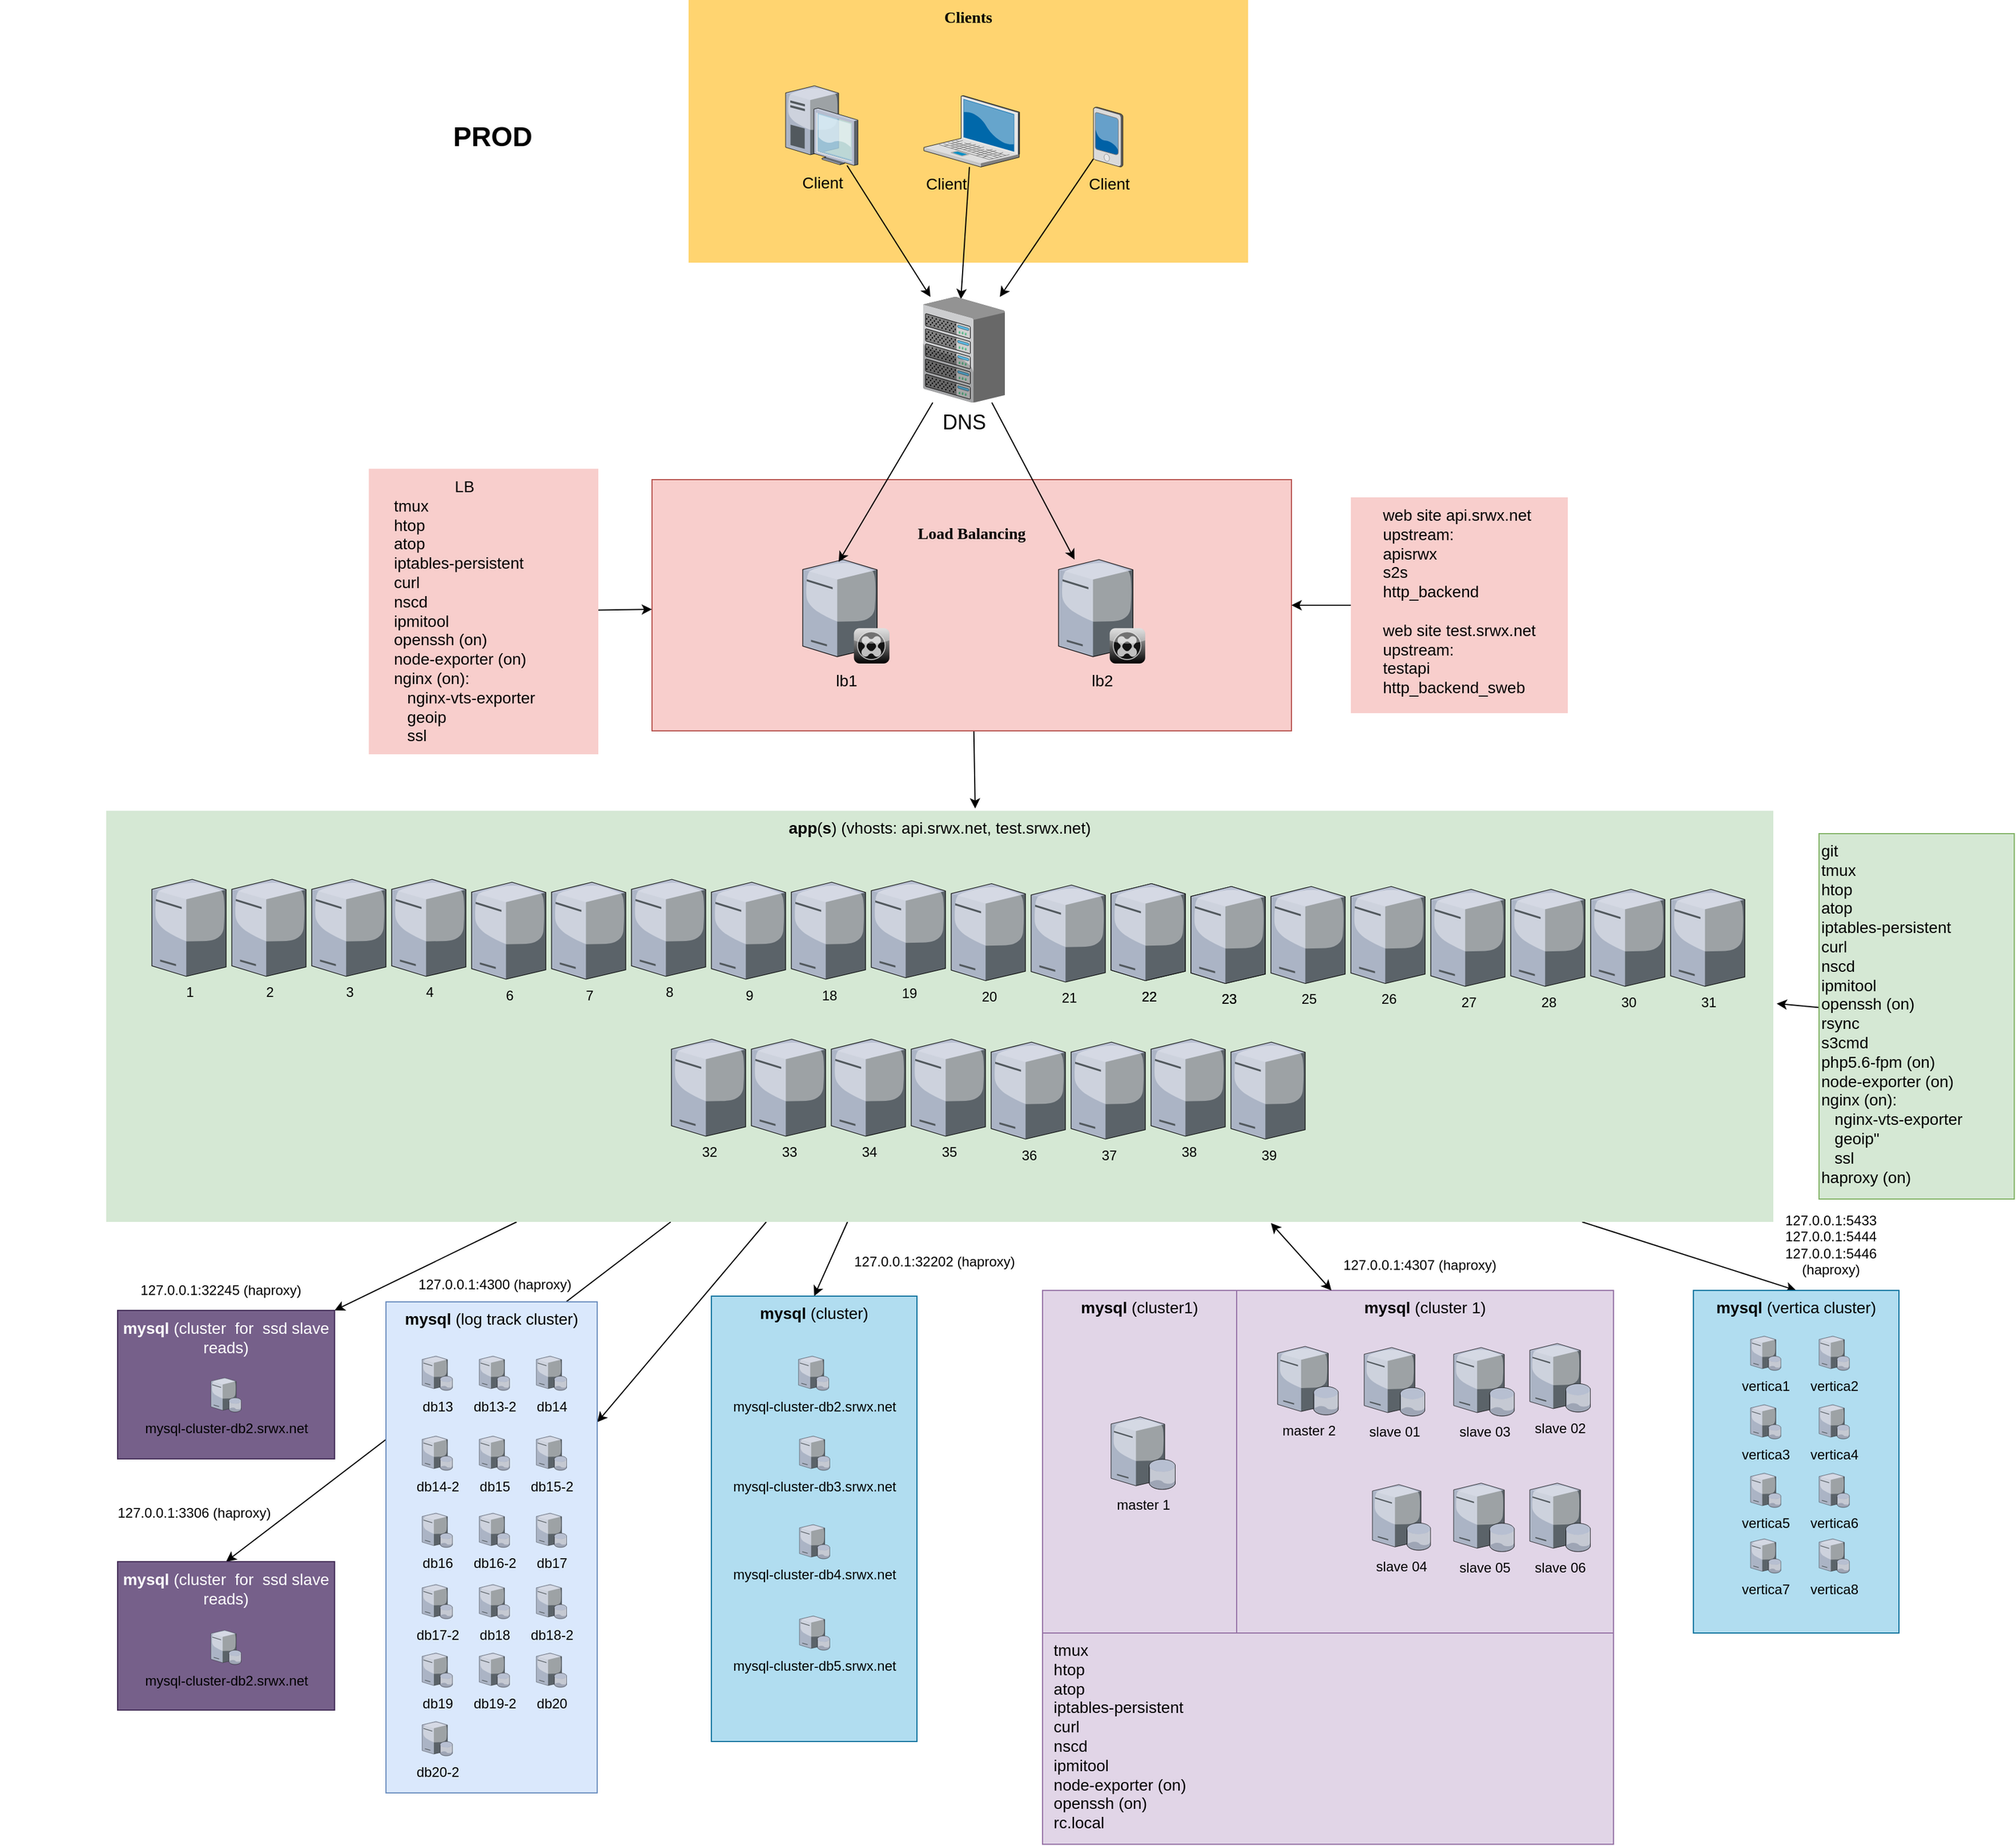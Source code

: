 <mxfile version="13.6.10" type="github"><diagram name="Page-1" id="e3a06f82-3646-2815-327d-82caf3d4e204"><mxGraphModel dx="3170.5" dy="791" grid="1" gridSize="10" guides="1" tooltips="1" connect="1" arrows="1" fold="1" page="1" pageScale="1.5" pageWidth="1169" pageHeight="826" background="none" math="0" shadow="0"><root><mxCell id="0" style=";html=1;"/><mxCell id="1" style=";html=1;" parent="0"/><mxCell id="t50_Cb1koESQcRv6HOqA-117" value="" style="edgeStyle=none;rounded=0;orthogonalLoop=1;jettySize=auto;html=1;" edge="1" parent="1" source="6a7d8f32e03d9370-61"><mxGeometry relative="1" as="geometry"><mxPoint x="791" y="738" as="targetPoint"/></mxGeometry></mxCell><mxCell id="6a7d8f32e03d9370-61" value="&lt;h1 id=&quot;network-load-balancing&quot; align=&quot;center&quot;&gt;&lt;font style=&quot;font-size: 14px&quot; face=&quot;Verdana&quot;&gt;&lt;span&gt;Load Balancing&lt;/span&gt;&lt;/font&gt;&lt;/h1&gt;" style="whiteSpace=wrap;html=1;fontSize=14;strokeColor=#b85450;verticalAlign=top;align=center;fillColor=#f8cecc;" parent="1" vertex="1"><mxGeometry x="507.99" y="450" width="560" height="220" as="geometry"/></mxCell><mxCell id="t50_Cb1koESQcRv6HOqA-168" style="edgeStyle=none;rounded=0;orthogonalLoop=1;jettySize=auto;html=1;entryX=1;entryY=0;entryDx=0;entryDy=0;endArrow=classic;endFill=1;" edge="1" parent="1" source="6a7d8f32e03d9370-60" target="t50_Cb1koESQcRv6HOqA-166"><mxGeometry relative="1" as="geometry"/></mxCell><mxCell id="t50_Cb1koESQcRv6HOqA-175" style="edgeStyle=none;rounded=0;orthogonalLoop=1;jettySize=auto;html=1;endArrow=classic;endFill=1;entryX=0.5;entryY=0;entryDx=0;entryDy=0;" edge="1" parent="1" source="6a7d8f32e03d9370-60" target="t50_Cb1koESQcRv6HOqA-171"><mxGeometry relative="1" as="geometry"><mxPoint x="-20" y="1310" as="targetPoint"/></mxGeometry></mxCell><mxCell id="t50_Cb1koESQcRv6HOqA-185" style="edgeStyle=none;rounded=0;orthogonalLoop=1;jettySize=auto;html=1;entryX=0.5;entryY=0;entryDx=0;entryDy=0;endArrow=classic;endFill=1;" edge="1" parent="1" source="6a7d8f32e03d9370-60" target="t50_Cb1koESQcRv6HOqA-178"><mxGeometry relative="1" as="geometry"/></mxCell><mxCell id="t50_Cb1koESQcRv6HOqA-188" style="edgeStyle=none;rounded=0;orthogonalLoop=1;jettySize=auto;html=1;entryX=0.5;entryY=0;entryDx=0;entryDy=0;endArrow=classic;endFill=1;" edge="1" parent="1" source="6a7d8f32e03d9370-60" target="t50_Cb1koESQcRv6HOqA-187"><mxGeometry relative="1" as="geometry"/></mxCell><mxCell id="t50_Cb1koESQcRv6HOqA-204" style="edgeStyle=none;rounded=0;orthogonalLoop=1;jettySize=auto;html=1;endArrow=classic;endFill=1;" edge="1" parent="1" source="6a7d8f32e03d9370-60" target="t50_Cb1koESQcRv6HOqA-132"><mxGeometry relative="1" as="geometry"/></mxCell><mxCell id="6a7d8f32e03d9370-60" value="&lt;b&gt;&lt;font style=&quot;font-size: 14px&quot;&gt;app&lt;/font&gt;&lt;/b&gt;(&lt;b&gt;s&lt;/b&gt;) (vhosts: api.srwx.net, test.srwx.net)" style="whiteSpace=wrap;html=1;fillColor=#d5e8d4;fontSize=14;strokeColor=none;verticalAlign=top;" parent="1" vertex="1"><mxGeometry x="30" y="740" width="1460" height="360" as="geometry"/></mxCell><mxCell id="6a7d8f32e03d9370-57" value="&lt;div align=&quot;center&quot;&gt;&lt;font style=&quot;font-size: 14px&quot; face=&quot;Verdana&quot;&gt;&lt;b&gt;&lt;font style=&quot;font-size: 14px&quot;&gt;Clients&lt;/font&gt;&lt;/b&gt;&lt;/font&gt;&lt;/div&gt;" style="whiteSpace=wrap;html=1;fillColor=#FFD470;gradientColor=none;fontSize=14;strokeColor=none;verticalAlign=top;align=center;" parent="1" vertex="1"><mxGeometry x="540" y="30" width="490" height="230" as="geometry"/></mxCell><mxCell id="t50_Cb1koESQcRv6HOqA-158" style="edgeStyle=none;rounded=0;orthogonalLoop=1;jettySize=auto;html=1;entryX=0.462;entryY=0.022;entryDx=0;entryDy=0;entryPerimeter=0;endArrow=classic;endFill=1;" edge="1" parent="1" source="6a7d8f32e03d9370-1" target="6a7d8f32e03d9370-16"><mxGeometry relative="1" as="geometry"/></mxCell><mxCell id="6a7d8f32e03d9370-1" value="&lt;div align=&quot;left&quot;&gt;Client&lt;/div&gt;" style="verticalLabelPosition=bottom;aspect=fixed;html=1;verticalAlign=top;strokeColor=none;shape=mxgraph.citrix.laptop_2;fillColor=#66B2FF;gradientColor=#0066CC;fontSize=14;align=left;" parent="1" vertex="1"><mxGeometry x="746.08" y="113.75" width="83.82" height="62.5" as="geometry"/></mxCell><mxCell id="t50_Cb1koESQcRv6HOqA-157" style="edgeStyle=none;rounded=0;orthogonalLoop=1;jettySize=auto;html=1;endArrow=classic;endFill=1;" edge="1" parent="1" source="6a7d8f32e03d9370-4" target="6a7d8f32e03d9370-16"><mxGeometry relative="1" as="geometry"/></mxCell><mxCell id="6a7d8f32e03d9370-4" value="Client" style="verticalLabelPosition=bottom;aspect=fixed;html=1;verticalAlign=top;strokeColor=none;shape=mxgraph.citrix.desktop;fillColor=#66B2FF;gradientColor=#0066CC;fontSize=14;" parent="1" vertex="1"><mxGeometry x="625" y="105.13" width="63.34" height="69.75" as="geometry"/></mxCell><mxCell id="t50_Cb1koESQcRv6HOqA-159" style="edgeStyle=none;rounded=0;orthogonalLoop=1;jettySize=auto;html=1;endArrow=classic;endFill=1;" edge="1" parent="1" source="6a7d8f32e03d9370-6" target="6a7d8f32e03d9370-16"><mxGeometry relative="1" as="geometry"/></mxCell><mxCell id="6a7d8f32e03d9370-6" value="Client" style="verticalLabelPosition=bottom;aspect=fixed;html=1;verticalAlign=top;strokeColor=none;shape=mxgraph.citrix.pda;fillColor=#66B2FF;gradientColor=#0066CC;fontSize=14;" parent="1" vertex="1"><mxGeometry x="894.59" y="123.75" width="25.82" height="52.5" as="geometry"/></mxCell><mxCell id="6a7d8f32e03d9370-14" value="lb1" style="verticalLabelPosition=bottom;aspect=fixed;html=1;verticalAlign=top;strokeColor=none;shape=mxgraph.citrix.xenclient_synchronizer;fillColor=#CCCCCC;gradientColor=#000000;gradientDirection=south;fontSize=14;" parent="1" vertex="1"><mxGeometry x="640.0" y="520" width="76" height="91" as="geometry"/></mxCell><mxCell id="t50_Cb1koESQcRv6HOqA-160" style="edgeStyle=none;rounded=0;orthogonalLoop=1;jettySize=auto;html=1;entryX=0.414;entryY=0.022;entryDx=0;entryDy=0;entryPerimeter=0;endArrow=classic;endFill=1;" edge="1" parent="1" source="6a7d8f32e03d9370-16" target="6a7d8f32e03d9370-14"><mxGeometry relative="1" as="geometry"/></mxCell><mxCell id="t50_Cb1koESQcRv6HOqA-161" style="edgeStyle=none;rounded=0;orthogonalLoop=1;jettySize=auto;html=1;endArrow=classic;endFill=1;" edge="1" parent="1" source="6a7d8f32e03d9370-16" target="t50_Cb1koESQcRv6HOqA-31"><mxGeometry relative="1" as="geometry"/></mxCell><mxCell id="6a7d8f32e03d9370-16" value="&lt;font style=&quot;font-size: 18px&quot;&gt;DNS&lt;/font&gt;" style="verticalLabelPosition=bottom;aspect=fixed;html=1;verticalAlign=top;strokeColor=none;shape=mxgraph.citrix.chassis;fillColor=#66B2FF;gradientColor=#0066CC;fontSize=14;" parent="1" vertex="1"><mxGeometry x="745.38" y="290" width="71.65" height="92.5" as="geometry"/></mxCell><mxCell id="6a7d8f32e03d9370-62" value="PROD" style="text;strokeColor=none;fillColor=none;html=1;fontSize=24;fontStyle=1;verticalAlign=middle;align=center;" parent="1" vertex="1"><mxGeometry x="-63" y="130" width="861" height="40" as="geometry"/></mxCell><mxCell id="t50_Cb1koESQcRv6HOqA-31" value="lb2" style="verticalLabelPosition=bottom;aspect=fixed;html=1;verticalAlign=top;shape=mxgraph.citrix.xenclient_synchronizer;fillColor=#CCCCCC;gradientColor=#000000;gradientDirection=south;fontSize=14;" vertex="1" parent="1"><mxGeometry x="864.0" y="520" width="76" height="91" as="geometry"/></mxCell><mxCell id="t50_Cb1koESQcRv6HOqA-44" value="&lt;div align=&quot;left&quot;&gt;1&lt;br&gt;&lt;/div&gt;" style="verticalLabelPosition=bottom;aspect=fixed;html=1;verticalAlign=top;strokeColor=none;align=center;outlineConnect=0;shape=mxgraph.citrix.license_server;fillColor=#FF0080;gradientColor=#CCCCFF;" vertex="1" parent="1"><mxGeometry x="70" y="800" width="65" height="85" as="geometry"/></mxCell><mxCell id="t50_Cb1koESQcRv6HOqA-45" value="2" style="verticalLabelPosition=bottom;aspect=fixed;html=1;verticalAlign=top;strokeColor=none;align=center;outlineConnect=0;shape=mxgraph.citrix.license_server;fillColor=#FF0080;gradientColor=#CCCCFF;" vertex="1" parent="1"><mxGeometry x="140" y="800" width="65" height="85" as="geometry"/></mxCell><mxCell id="t50_Cb1koESQcRv6HOqA-46" value="3" style="verticalLabelPosition=bottom;aspect=fixed;html=1;verticalAlign=top;strokeColor=none;align=center;outlineConnect=0;shape=mxgraph.citrix.license_server;fillColor=#FF0080;gradientColor=#CCCCFF;" vertex="1" parent="1"><mxGeometry x="210" y="800" width="65" height="85" as="geometry"/></mxCell><mxCell id="t50_Cb1koESQcRv6HOqA-47" value="4" style="verticalLabelPosition=bottom;aspect=fixed;html=1;verticalAlign=top;strokeColor=none;align=center;outlineConnect=0;shape=mxgraph.citrix.license_server;fillColor=#FF0080;gradientColor=#CCCCFF;" vertex="1" parent="1"><mxGeometry x="280" y="800" width="65" height="85" as="geometry"/></mxCell><mxCell id="t50_Cb1koESQcRv6HOqA-48" value="6" style="verticalLabelPosition=bottom;aspect=fixed;html=1;verticalAlign=top;strokeColor=none;align=center;outlineConnect=0;shape=mxgraph.citrix.license_server;fillColor=#FF0080;gradientColor=#CCCCFF;" vertex="1" parent="1"><mxGeometry x="350" y="802.5" width="65" height="85" as="geometry"/></mxCell><mxCell id="t50_Cb1koESQcRv6HOqA-49" value="7" style="verticalLabelPosition=bottom;aspect=fixed;html=1;verticalAlign=top;strokeColor=none;align=center;outlineConnect=0;shape=mxgraph.citrix.license_server;fillColor=#FF0080;gradientColor=#CCCCFF;" vertex="1" parent="1"><mxGeometry x="420" y="802.5" width="65" height="85" as="geometry"/></mxCell><mxCell id="t50_Cb1koESQcRv6HOqA-50" value="8" style="verticalLabelPosition=bottom;aspect=fixed;html=1;verticalAlign=top;strokeColor=none;align=center;outlineConnect=0;shape=mxgraph.citrix.license_server;fillColor=#FF0080;gradientColor=#CCCCFF;" vertex="1" parent="1"><mxGeometry x="490" y="800" width="65" height="85" as="geometry"/></mxCell><mxCell id="t50_Cb1koESQcRv6HOqA-51" value="9" style="verticalLabelPosition=bottom;aspect=fixed;html=1;verticalAlign=top;strokeColor=none;align=center;outlineConnect=0;shape=mxgraph.citrix.license_server;fillColor=#FF0080;gradientColor=#CCCCFF;" vertex="1" parent="1"><mxGeometry x="560" y="802.5" width="65" height="85" as="geometry"/></mxCell><mxCell id="t50_Cb1koESQcRv6HOqA-52" value="18" style="verticalLabelPosition=bottom;aspect=fixed;html=1;verticalAlign=top;strokeColor=none;align=center;outlineConnect=0;shape=mxgraph.citrix.license_server;fillColor=#FF0080;gradientColor=#CCCCFF;" vertex="1" parent="1"><mxGeometry x="630" y="802.5" width="65" height="85" as="geometry"/></mxCell><mxCell id="t50_Cb1koESQcRv6HOqA-53" value="19" style="verticalLabelPosition=bottom;aspect=fixed;html=1;verticalAlign=top;strokeColor=none;align=center;outlineConnect=0;shape=mxgraph.citrix.license_server;fillColor=#FF0080;gradientColor=#CCCCFF;" vertex="1" parent="1"><mxGeometry x="700" y="801.25" width="65" height="85" as="geometry"/></mxCell><mxCell id="t50_Cb1koESQcRv6HOqA-54" value="20" style="verticalLabelPosition=bottom;aspect=fixed;html=1;verticalAlign=top;strokeColor=none;align=center;outlineConnect=0;shape=mxgraph.citrix.license_server;fillColor=#FF0080;gradientColor=#CCCCFF;" vertex="1" parent="1"><mxGeometry x="770" y="803.75" width="65" height="85" as="geometry"/></mxCell><mxCell id="t50_Cb1koESQcRv6HOqA-57" value="21" style="verticalLabelPosition=bottom;aspect=fixed;html=1;verticalAlign=top;strokeColor=none;align=center;outlineConnect=0;shape=mxgraph.citrix.license_server;fillColor=#FF0080;gradientColor=#CCCCFF;" vertex="1" parent="1"><mxGeometry x="840" y="805" width="65" height="85" as="geometry"/></mxCell><mxCell id="t50_Cb1koESQcRv6HOqA-58" value="22" style="verticalLabelPosition=bottom;aspect=fixed;html=1;verticalAlign=top;strokeColor=none;align=center;outlineConnect=0;shape=mxgraph.citrix.license_server;fillColor=#FF0080;gradientColor=#CCCCFF;" vertex="1" parent="1"><mxGeometry x="910" y="803.75" width="65" height="85" as="geometry"/></mxCell><mxCell id="t50_Cb1koESQcRv6HOqA-59" value="23" style="verticalLabelPosition=bottom;aspect=fixed;html=1;verticalAlign=top;strokeColor=none;align=center;outlineConnect=0;shape=mxgraph.citrix.license_server;fillColor=#FF0080;gradientColor=#CCCCFF;" vertex="1" parent="1"><mxGeometry x="980" y="806.25" width="65" height="85" as="geometry"/></mxCell><mxCell id="t50_Cb1koESQcRv6HOqA-60" value="25" style="verticalLabelPosition=bottom;aspect=fixed;html=1;verticalAlign=top;strokeColor=none;align=center;outlineConnect=0;shape=mxgraph.citrix.license_server;fillColor=#FF0080;gradientColor=#CCCCFF;" vertex="1" parent="1"><mxGeometry x="1050" y="806.25" width="65" height="85" as="geometry"/></mxCell><mxCell id="t50_Cb1koESQcRv6HOqA-63" value="22" style="verticalLabelPosition=bottom;aspect=fixed;html=1;verticalAlign=top;strokeColor=none;align=center;outlineConnect=0;shape=mxgraph.citrix.license_server;fillColor=#FF0080;gradientColor=#CCCCFF;" vertex="1" parent="1"><mxGeometry x="910" y="803.75" width="65" height="85" as="geometry"/></mxCell><mxCell id="t50_Cb1koESQcRv6HOqA-64" value="23" style="verticalLabelPosition=bottom;aspect=fixed;html=1;verticalAlign=top;strokeColor=none;align=center;outlineConnect=0;shape=mxgraph.citrix.license_server;fillColor=#FF0080;gradientColor=#CCCCFF;" vertex="1" parent="1"><mxGeometry x="980" y="806.25" width="65" height="85" as="geometry"/></mxCell><mxCell id="t50_Cb1koESQcRv6HOqA-65" value="28" style="verticalLabelPosition=bottom;aspect=fixed;html=1;verticalAlign=top;strokeColor=none;align=center;outlineConnect=0;shape=mxgraph.citrix.license_server;fillColor=#FF0080;gradientColor=#CCCCFF;" vertex="1" parent="1"><mxGeometry x="1260" y="808.75" width="65" height="85" as="geometry"/></mxCell><mxCell id="t50_Cb1koESQcRv6HOqA-66" value="26" style="verticalLabelPosition=bottom;aspect=fixed;html=1;verticalAlign=top;strokeColor=none;align=center;outlineConnect=0;shape=mxgraph.citrix.license_server;fillColor=#FF0080;gradientColor=#CCCCFF;" vertex="1" parent="1"><mxGeometry x="1120" y="806.25" width="65" height="85" as="geometry"/></mxCell><mxCell id="t50_Cb1koESQcRv6HOqA-67" value="27" style="verticalLabelPosition=bottom;aspect=fixed;html=1;verticalAlign=top;strokeColor=none;align=center;outlineConnect=0;shape=mxgraph.citrix.license_server;fillColor=#FF0080;gradientColor=#CCCCFF;" vertex="1" parent="1"><mxGeometry x="1190" y="808.75" width="65" height="85" as="geometry"/></mxCell><mxCell id="t50_Cb1koESQcRv6HOqA-68" value="31" style="verticalLabelPosition=bottom;aspect=fixed;html=1;verticalAlign=top;strokeColor=none;align=center;outlineConnect=0;shape=mxgraph.citrix.license_server;fillColor=#FF0080;gradientColor=#CCCCFF;" vertex="1" parent="1"><mxGeometry x="1400" y="808.75" width="65" height="85" as="geometry"/></mxCell><mxCell id="t50_Cb1koESQcRv6HOqA-69" value="30" style="verticalLabelPosition=bottom;aspect=fixed;html=1;verticalAlign=top;strokeColor=none;align=center;outlineConnect=0;shape=mxgraph.citrix.license_server;fillColor=#FF0080;gradientColor=#CCCCFF;" vertex="1" parent="1"><mxGeometry x="1330" y="808.75" width="65" height="85" as="geometry"/></mxCell><mxCell id="t50_Cb1koESQcRv6HOqA-70" value="32" style="verticalLabelPosition=bottom;aspect=fixed;html=1;verticalAlign=top;strokeColor=none;align=center;outlineConnect=0;shape=mxgraph.citrix.license_server;fillColor=#FF0080;gradientColor=#CCCCFF;" vertex="1" parent="1"><mxGeometry x="525" y="940" width="65" height="85" as="geometry"/></mxCell><mxCell id="t50_Cb1koESQcRv6HOqA-71" value="33" style="verticalLabelPosition=bottom;aspect=fixed;html=1;verticalAlign=top;strokeColor=none;align=center;outlineConnect=0;shape=mxgraph.citrix.license_server;fillColor=#FF0080;gradientColor=#CCCCFF;" vertex="1" parent="1"><mxGeometry x="595" y="940" width="65" height="85" as="geometry"/></mxCell><mxCell id="t50_Cb1koESQcRv6HOqA-72" value="34" style="verticalLabelPosition=bottom;aspect=fixed;html=1;verticalAlign=top;strokeColor=none;align=center;outlineConnect=0;shape=mxgraph.citrix.license_server;fillColor=#FF0080;gradientColor=#CCCCFF;" vertex="1" parent="1"><mxGeometry x="665" y="940" width="65" height="85" as="geometry"/></mxCell><mxCell id="t50_Cb1koESQcRv6HOqA-73" value="35" style="verticalLabelPosition=bottom;aspect=fixed;html=1;verticalAlign=top;strokeColor=none;align=center;outlineConnect=0;shape=mxgraph.citrix.license_server;fillColor=#FF0080;gradientColor=#CCCCFF;" vertex="1" parent="1"><mxGeometry x="735" y="940" width="65" height="85" as="geometry"/></mxCell><mxCell id="t50_Cb1koESQcRv6HOqA-74" value="36" style="verticalLabelPosition=bottom;aspect=fixed;html=1;verticalAlign=top;strokeColor=none;align=center;outlineConnect=0;shape=mxgraph.citrix.license_server;fillColor=#FF0080;gradientColor=#CCCCFF;" vertex="1" parent="1"><mxGeometry x="805" y="942.5" width="65" height="85" as="geometry"/></mxCell><mxCell id="t50_Cb1koESQcRv6HOqA-75" value="37" style="verticalLabelPosition=bottom;aspect=fixed;html=1;verticalAlign=top;strokeColor=none;align=center;outlineConnect=0;shape=mxgraph.citrix.license_server;fillColor=#FF0080;gradientColor=#CCCCFF;" vertex="1" parent="1"><mxGeometry x="875" y="942.5" width="65" height="85" as="geometry"/></mxCell><mxCell id="t50_Cb1koESQcRv6HOqA-76" value="38" style="verticalLabelPosition=bottom;aspect=fixed;html=1;verticalAlign=top;strokeColor=none;align=center;outlineConnect=0;shape=mxgraph.citrix.license_server;fillColor=#FF0080;gradientColor=#CCCCFF;" vertex="1" parent="1"><mxGeometry x="945" y="940" width="65" height="85" as="geometry"/></mxCell><mxCell id="t50_Cb1koESQcRv6HOqA-77" value="39" style="verticalLabelPosition=bottom;aspect=fixed;html=1;verticalAlign=top;strokeColor=none;align=center;outlineConnect=0;shape=mxgraph.citrix.license_server;fillColor=#FF0080;gradientColor=#CCCCFF;" vertex="1" parent="1"><mxGeometry x="1015" y="942.5" width="65" height="85" as="geometry"/></mxCell><mxCell id="t50_Cb1koESQcRv6HOqA-79" value="&lt;b&gt;mysql&lt;/b&gt; (cluster 1)" style="whiteSpace=wrap;html=1;fillColor=#e1d5e7;fontSize=14;strokeColor=#9673a6;verticalAlign=top;" vertex="1" parent="1"><mxGeometry x="1020" y="1160" width="330" height="300" as="geometry"/></mxCell><mxCell id="t50_Cb1koESQcRv6HOqA-82" value="master 2" style="verticalLabelPosition=bottom;aspect=fixed;html=1;verticalAlign=top;strokeColor=none;align=center;outlineConnect=0;shape=mxgraph.citrix.database_server;fillColor=#FF0080;gradientColor=#CCCCFF;" vertex="1" parent="1"><mxGeometry x="1055.84" y="1209" width="53.33" height="60" as="geometry"/></mxCell><mxCell id="t50_Cb1koESQcRv6HOqA-83" value="slave 01" style="verticalLabelPosition=bottom;aspect=fixed;html=1;verticalAlign=top;strokeColor=none;align=center;outlineConnect=0;shape=mxgraph.citrix.database_server;fillColor=#FF0080;gradientColor=#CCCCFF;" vertex="1" parent="1"><mxGeometry x="1131.67" y="1210" width="53.33" height="60" as="geometry"/></mxCell><mxCell id="t50_Cb1koESQcRv6HOqA-86" value="slave 02" style="verticalLabelPosition=bottom;aspect=fixed;html=1;verticalAlign=top;strokeColor=none;align=center;outlineConnect=0;shape=mxgraph.citrix.database_server;fillColor=#FF0080;gradientColor=#CCCCFF;" vertex="1" parent="1"><mxGeometry x="1276.67" y="1206.5" width="53.33" height="60" as="geometry"/></mxCell><mxCell id="t50_Cb1koESQcRv6HOqA-87" value="slave 03" style="verticalLabelPosition=bottom;aspect=fixed;html=1;verticalAlign=top;strokeColor=none;align=center;outlineConnect=0;shape=mxgraph.citrix.database_server;fillColor=#FF0080;gradientColor=#CCCCFF;" vertex="1" parent="1"><mxGeometry x="1210" y="1210" width="53.33" height="60" as="geometry"/></mxCell><mxCell id="t50_Cb1koESQcRv6HOqA-88" value="slave 04" style="verticalLabelPosition=bottom;aspect=fixed;html=1;verticalAlign=top;strokeColor=none;align=center;outlineConnect=0;shape=mxgraph.citrix.database_server;fillColor=#FF0080;gradientColor=#CCCCFF;" vertex="1" parent="1"><mxGeometry x="1138.89" y="1330" width="51.11" height="57.5" as="geometry"/></mxCell><mxCell id="t50_Cb1koESQcRv6HOqA-89" value="slave 05" style="verticalLabelPosition=bottom;aspect=fixed;html=1;verticalAlign=top;strokeColor=none;align=center;outlineConnect=0;shape=mxgraph.citrix.database_server;fillColor=#FF0080;gradientColor=#CCCCFF;" vertex="1" parent="1"><mxGeometry x="1210" y="1328.75" width="53.33" height="60" as="geometry"/></mxCell><mxCell id="t50_Cb1koESQcRv6HOqA-90" value="slave 06" style="verticalLabelPosition=bottom;aspect=fixed;html=1;verticalAlign=top;strokeColor=none;align=center;outlineConnect=0;shape=mxgraph.citrix.database_server;fillColor=#FF0080;gradientColor=#CCCCFF;" vertex="1" parent="1"><mxGeometry x="1276.67" y="1328.75" width="53.33" height="60" as="geometry"/></mxCell><mxCell id="t50_Cb1koESQcRv6HOqA-112" value="" style="edgeStyle=none;rounded=0;orthogonalLoop=1;jettySize=auto;html=1;" edge="1" parent="1" source="t50_Cb1koESQcRv6HOqA-109" target="6a7d8f32e03d9370-61"><mxGeometry relative="1" as="geometry"/></mxCell><mxCell id="t50_Cb1koESQcRv6HOqA-109" value="&lt;div align=&quot;center&quot;&gt;LB&lt;/div&gt;&lt;div align=&quot;left&quot;&gt;tmux&lt;/div&gt;&lt;div align=&quot;left&quot;&gt;htop&lt;/div&gt;&lt;div align=&quot;left&quot;&gt;atop&lt;/div&gt;&lt;div align=&quot;left&quot;&gt;iptables-persistent&lt;/div&gt;&lt;div align=&quot;left&quot;&gt;curl&lt;/div&gt;&lt;div align=&quot;left&quot;&gt;nscd&lt;/div&gt;&lt;div align=&quot;left&quot;&gt;ipmitool&lt;br&gt;&lt;/div&gt;&lt;div align=&quot;left&quot;&gt;openssh (on)&lt;br&gt;&lt;/div&gt;&lt;div align=&quot;left&quot;&gt;node-exporter (on)&lt;br&gt;&lt;/div&gt;&lt;div align=&quot;left&quot;&gt;nginx (on):&lt;/div&gt;&amp;nbsp;&amp;nbsp; nginx-vts-exporter&lt;br&gt;&amp;nbsp;&amp;nbsp; geoip&lt;br&gt;&amp;nbsp;&amp;nbsp; ssl" style="shape=process;whiteSpace=wrap;html=1;backgroundOutline=1;fontSize=14;verticalAlign=top;strokeColor=none;fillColor=#f8cecc;align=left;" vertex="1" parent="1"><mxGeometry x="260" y="440.5" width="201" height="250" as="geometry"/></mxCell><mxCell id="t50_Cb1koESQcRv6HOqA-111" style="edgeStyle=none;rounded=0;orthogonalLoop=1;jettySize=auto;html=1;exitX=0.5;exitY=1;exitDx=0;exitDy=0;" edge="1" parent="1" source="t50_Cb1koESQcRv6HOqA-109" target="t50_Cb1koESQcRv6HOqA-109"><mxGeometry relative="1" as="geometry"/></mxCell><mxCell id="t50_Cb1koESQcRv6HOqA-203" style="edgeStyle=none;rounded=0;orthogonalLoop=1;jettySize=auto;html=1;entryX=1.002;entryY=0.469;entryDx=0;entryDy=0;entryPerimeter=0;endArrow=classic;endFill=1;" edge="1" parent="1" source="t50_Cb1koESQcRv6HOqA-113" target="6a7d8f32e03d9370-60"><mxGeometry relative="1" as="geometry"/></mxCell><mxCell id="t50_Cb1koESQcRv6HOqA-113" value="&lt;div&gt;git&lt;/div&gt;&lt;div&gt;&lt;div align=&quot;left&quot;&gt;tmux&lt;/div&gt;&lt;div align=&quot;left&quot;&gt;htop&lt;/div&gt;&lt;div align=&quot;left&quot;&gt;atop&lt;/div&gt;&lt;div align=&quot;left&quot;&gt;iptables-persistent&lt;/div&gt;&lt;div align=&quot;left&quot;&gt;curl&lt;/div&gt;&lt;div align=&quot;left&quot;&gt;nscd&lt;/div&gt;ipmitool&lt;/div&gt;&lt;div&gt;openssh (on)&lt;br&gt;&lt;/div&gt;&lt;div&gt;rsync&lt;/div&gt;&lt;div&gt;s3cmd&lt;br&gt;&lt;/div&gt;&lt;div&gt;php5.6-fpm (on)&lt;br&gt;&lt;/div&gt;&lt;div&gt;node-exporter (on)&lt;br&gt;&lt;/div&gt;&lt;div&gt;nginx (on): &lt;br&gt;&lt;/div&gt;&lt;div&gt;&amp;nbsp;&amp;nbsp; nginx-vts-exporter&lt;br&gt;&amp;nbsp;&amp;nbsp; geoip&quot;&lt;br&gt;&amp;nbsp;&amp;nbsp; ssl&lt;/div&gt;&lt;div&gt;haproxy (on)&lt;br&gt;&lt;/div&gt;" style="whiteSpace=wrap;html=1;fontSize=14;verticalAlign=top;strokeColor=#82b366;fillColor=#d5e8d4;align=left;" vertex="1" parent="1"><mxGeometry x="1530" y="760" width="171" height="320" as="geometry"/></mxCell><mxCell id="t50_Cb1koESQcRv6HOqA-120" style="edgeStyle=none;rounded=0;orthogonalLoop=1;jettySize=auto;html=1;entryX=1;entryY=0.5;entryDx=0;entryDy=0;" edge="1" parent="1" source="t50_Cb1koESQcRv6HOqA-118" target="6a7d8f32e03d9370-61"><mxGeometry relative="1" as="geometry"/></mxCell><mxCell id="t50_Cb1koESQcRv6HOqA-118" value="&lt;div align=&quot;left&quot;&gt;web site api.srwx.net&lt;br&gt;&lt;/div&gt;&lt;div align=&quot;left&quot;&gt;upstream:&lt;/div&gt;&lt;div align=&quot;left&quot;&gt;apisrwx&lt;/div&gt;&lt;div align=&quot;left&quot;&gt;s2s&lt;/div&gt;&lt;div align=&quot;left&quot;&gt;http_backend&lt;/div&gt;&lt;div align=&quot;left&quot;&gt;&lt;br&gt;&lt;/div&gt;&lt;div align=&quot;left&quot;&gt;web site test.srwx.net&lt;/div&gt;&lt;div align=&quot;left&quot;&gt;upstream:&lt;/div&gt;&lt;div align=&quot;left&quot;&gt;testapi&lt;/div&gt;&lt;div align=&quot;left&quot;&gt;http_backend_sweb&lt;br&gt;&lt;/div&gt;&lt;div align=&quot;left&quot;&gt;&lt;br&gt;&lt;/div&gt;&lt;div&gt;&lt;br&gt;&lt;/div&gt;" style="whiteSpace=wrap;html=1;fontSize=14;verticalAlign=top;strokeColor=none;fillColor=#f8cecc;" vertex="1" parent="1"><mxGeometry x="1120" y="465.5" width="190" height="189" as="geometry"/></mxCell><mxCell id="t50_Cb1koESQcRv6HOqA-123" value="&lt;b&gt;mysql&lt;/b&gt; (cluster1)" style="whiteSpace=wrap;html=1;fillColor=#e1d5e7;fontSize=14;strokeColor=#9673a6;verticalAlign=top;" vertex="1" parent="1"><mxGeometry x="850" y="1160" width="170" height="300" as="geometry"/></mxCell><mxCell id="t50_Cb1koESQcRv6HOqA-124" value="master 1" style="verticalLabelPosition=bottom;aspect=fixed;html=1;verticalAlign=top;strokeColor=none;align=center;outlineConnect=0;shape=mxgraph.citrix.database_server;fillColor=#FF0080;gradientColor=#CCCCFF;" vertex="1" parent="1"><mxGeometry x="910" y="1270.75" width="56.44" height="63.5" as="geometry"/></mxCell><mxCell id="t50_Cb1koESQcRv6HOqA-129" value="&lt;div&gt;127.0.0.1:4307 (haproxy)&lt;/div&gt;&lt;div&gt;&lt;br&gt;&lt;/div&gt;" style="text;html=1;align=center;verticalAlign=middle;resizable=0;points=[];autosize=1;" vertex="1" parent="1"><mxGeometry x="1105" y="1130" width="150" height="30" as="geometry"/></mxCell><mxCell id="t50_Cb1koESQcRv6HOqA-132" value="&lt;b&gt;mysql&lt;/b&gt; (log track cluster)" style="whiteSpace=wrap;html=1;fillColor=#dae8fc;fontSize=14;strokeColor=#6c8ebf;verticalAlign=top;" vertex="1" parent="1"><mxGeometry x="275" y="1170" width="185" height="430" as="geometry"/></mxCell><mxCell id="t50_Cb1koESQcRv6HOqA-137" value="" style="endArrow=classic;startArrow=classic;html=1;" edge="1" parent="1"><mxGeometry width="50" height="50" relative="1" as="geometry"><mxPoint x="1103" y="1160" as="sourcePoint"/><mxPoint x="1050" y="1101" as="targetPoint"/></mxGeometry></mxCell><mxCell id="t50_Cb1koESQcRv6HOqA-138" value="127.0.0.1:4300 (haproxy)" style="text;html=1;align=center;verticalAlign=middle;resizable=0;points=[];autosize=1;" vertex="1" parent="1"><mxGeometry x="295" y="1145" width="150" height="20" as="geometry"/></mxCell><mxCell id="t50_Cb1koESQcRv6HOqA-139" value="db13" style="verticalLabelPosition=bottom;aspect=fixed;html=1;verticalAlign=top;strokeColor=none;align=center;outlineConnect=0;shape=mxgraph.citrix.database_server;fillColor=#FF0080;gradientColor=#CCCCFF;" vertex="1" parent="1"><mxGeometry x="306.66" y="1217.5" width="26.67" height="30" as="geometry"/></mxCell><mxCell id="t50_Cb1koESQcRv6HOqA-140" value="db13-2" style="verticalLabelPosition=bottom;aspect=fixed;html=1;verticalAlign=top;strokeColor=none;align=center;outlineConnect=0;shape=mxgraph.citrix.database_server;fillColor=#FF0080;gradientColor=#CCCCFF;" vertex="1" parent="1"><mxGeometry x="356.66" y="1217.5" width="26.67" height="30" as="geometry"/></mxCell><mxCell id="t50_Cb1koESQcRv6HOqA-141" value="db14" style="verticalLabelPosition=bottom;aspect=fixed;html=1;verticalAlign=top;strokeColor=none;align=center;outlineConnect=0;shape=mxgraph.citrix.database_server;fillColor=#FF0080;gradientColor=#CCCCFF;" vertex="1" parent="1"><mxGeometry x="406.66" y="1217.5" width="26.67" height="30" as="geometry"/></mxCell><mxCell id="t50_Cb1koESQcRv6HOqA-142" value="db14-2" style="verticalLabelPosition=bottom;aspect=fixed;html=1;verticalAlign=top;strokeColor=none;align=center;outlineConnect=0;shape=mxgraph.citrix.database_server;fillColor=#FF0080;gradientColor=#CCCCFF;" vertex="1" parent="1"><mxGeometry x="306.66" y="1287.5" width="26.67" height="30" as="geometry"/></mxCell><mxCell id="t50_Cb1koESQcRv6HOqA-143" value="db15" style="verticalLabelPosition=bottom;aspect=fixed;html=1;verticalAlign=top;strokeColor=none;align=center;outlineConnect=0;shape=mxgraph.citrix.database_server;fillColor=#FF0080;gradientColor=#CCCCFF;" vertex="1" parent="1"><mxGeometry x="356.66" y="1287.5" width="26.67" height="30" as="geometry"/></mxCell><mxCell id="t50_Cb1koESQcRv6HOqA-144" value="db15-2" style="verticalLabelPosition=bottom;aspect=fixed;html=1;verticalAlign=top;strokeColor=none;align=center;outlineConnect=0;shape=mxgraph.citrix.database_server;fillColor=#FF0080;gradientColor=#CCCCFF;" vertex="1" parent="1"><mxGeometry x="406.66" y="1287.5" width="26.67" height="30" as="geometry"/></mxCell><mxCell id="t50_Cb1koESQcRv6HOqA-145" value="db16" style="verticalLabelPosition=bottom;aspect=fixed;html=1;verticalAlign=top;strokeColor=none;align=center;outlineConnect=0;shape=mxgraph.citrix.database_server;fillColor=#FF0080;gradientColor=#CCCCFF;" vertex="1" parent="1"><mxGeometry x="306.66" y="1355" width="26.67" height="30" as="geometry"/></mxCell><mxCell id="t50_Cb1koESQcRv6HOqA-146" value="db16-2" style="verticalLabelPosition=bottom;aspect=fixed;html=1;verticalAlign=top;strokeColor=none;align=center;outlineConnect=0;shape=mxgraph.citrix.database_server;fillColor=#FF0080;gradientColor=#CCCCFF;" vertex="1" parent="1"><mxGeometry x="356.66" y="1355" width="26.67" height="30" as="geometry"/></mxCell><mxCell id="t50_Cb1koESQcRv6HOqA-147" value="&lt;div&gt;db17&lt;/div&gt;&lt;div&gt;&lt;br&gt;&lt;/div&gt;" style="verticalLabelPosition=bottom;aspect=fixed;html=1;verticalAlign=top;strokeColor=none;align=center;outlineConnect=0;shape=mxgraph.citrix.database_server;fillColor=#FF0080;gradientColor=#CCCCFF;" vertex="1" parent="1"><mxGeometry x="406.66" y="1355" width="26.67" height="30" as="geometry"/></mxCell><mxCell id="t50_Cb1koESQcRv6HOqA-148" value="db17-2" style="verticalLabelPosition=bottom;aspect=fixed;html=1;verticalAlign=top;strokeColor=none;align=center;outlineConnect=0;shape=mxgraph.citrix.database_server;fillColor=#FF0080;gradientColor=#CCCCFF;" vertex="1" parent="1"><mxGeometry x="306.66" y="1417.5" width="26.67" height="30" as="geometry"/></mxCell><mxCell id="t50_Cb1koESQcRv6HOqA-149" value="db18" style="verticalLabelPosition=bottom;aspect=fixed;html=1;verticalAlign=top;strokeColor=none;align=center;outlineConnect=0;shape=mxgraph.citrix.database_server;fillColor=#FF0080;gradientColor=#CCCCFF;" vertex="1" parent="1"><mxGeometry x="356.66" y="1417.5" width="26.67" height="30" as="geometry"/></mxCell><mxCell id="t50_Cb1koESQcRv6HOqA-150" value="db18-2" style="verticalLabelPosition=bottom;aspect=fixed;html=1;verticalAlign=top;strokeColor=none;align=center;outlineConnect=0;shape=mxgraph.citrix.database_server;fillColor=#FF0080;gradientColor=#CCCCFF;" vertex="1" parent="1"><mxGeometry x="406.66" y="1417.5" width="26.67" height="30" as="geometry"/></mxCell><mxCell id="t50_Cb1koESQcRv6HOqA-151" value="db19" style="verticalLabelPosition=bottom;aspect=fixed;html=1;verticalAlign=top;strokeColor=none;align=center;outlineConnect=0;shape=mxgraph.citrix.database_server;fillColor=#FF0080;gradientColor=#CCCCFF;" vertex="1" parent="1"><mxGeometry x="306.66" y="1477.5" width="26.67" height="30" as="geometry"/></mxCell><mxCell id="t50_Cb1koESQcRv6HOqA-152" value="db19-2" style="verticalLabelPosition=bottom;aspect=fixed;html=1;verticalAlign=top;strokeColor=none;align=center;outlineConnect=0;shape=mxgraph.citrix.database_server;fillColor=#FF0080;gradientColor=#CCCCFF;" vertex="1" parent="1"><mxGeometry x="356.66" y="1477.5" width="26.67" height="30" as="geometry"/></mxCell><mxCell id="t50_Cb1koESQcRv6HOqA-153" value="db20" style="verticalLabelPosition=bottom;aspect=fixed;html=1;verticalAlign=top;strokeColor=none;align=center;outlineConnect=0;shape=mxgraph.citrix.database_server;fillColor=#FF0080;gradientColor=#CCCCFF;" vertex="1" parent="1"><mxGeometry x="406.66" y="1477.5" width="26.67" height="30" as="geometry"/></mxCell><mxCell id="t50_Cb1koESQcRv6HOqA-165" value="db20-2" style="verticalLabelPosition=bottom;aspect=fixed;html=1;verticalAlign=top;strokeColor=none;align=center;outlineConnect=0;shape=mxgraph.citrix.database_server;fillColor=#FF0080;gradientColor=#CCCCFF;" vertex="1" parent="1"><mxGeometry x="306.66" y="1537.5" width="26.67" height="30" as="geometry"/></mxCell><mxCell id="t50_Cb1koESQcRv6HOqA-166" value="&lt;b&gt;mysql&lt;/b&gt; (cluster&amp;nbsp; for&amp;nbsp; ssd slave reads)" style="whiteSpace=wrap;html=1;fillColor=#76608a;fontSize=14;strokeColor=#432D57;verticalAlign=top;fontColor=#ffffff;" vertex="1" parent="1"><mxGeometry x="40" y="1177.5" width="190" height="130" as="geometry"/></mxCell><mxCell id="t50_Cb1koESQcRv6HOqA-169" value="127.0.0.1:32245 (haproxy)" style="text;html=1;align=center;verticalAlign=middle;resizable=0;points=[];autosize=1;" vertex="1" parent="1"><mxGeometry x="50" y="1150" width="160" height="20" as="geometry"/></mxCell><mxCell id="t50_Cb1koESQcRv6HOqA-170" value="mysql-cluster-db2.srwx.net" style="verticalLabelPosition=bottom;aspect=fixed;html=1;verticalAlign=top;strokeColor=none;align=center;outlineConnect=0;shape=mxgraph.citrix.database_server;fillColor=#FF0080;gradientColor=#CCCCFF;" vertex="1" parent="1"><mxGeometry x="121.67" y="1236.5" width="26.67" height="30" as="geometry"/></mxCell><mxCell id="t50_Cb1koESQcRv6HOqA-171" value="&lt;b&gt;mysql&lt;/b&gt; (cluster&amp;nbsp; for&amp;nbsp; ssd slave reads)" style="whiteSpace=wrap;html=1;fillColor=#76608a;fontSize=14;strokeColor=#432D57;verticalAlign=top;fontColor=#ffffff;" vertex="1" parent="1"><mxGeometry x="40" y="1397.5" width="190" height="130" as="geometry"/></mxCell><mxCell id="t50_Cb1koESQcRv6HOqA-172" value="mysql-cluster-db2.srwx.net" style="verticalLabelPosition=bottom;aspect=fixed;html=1;verticalAlign=top;strokeColor=none;align=center;outlineConnect=0;shape=mxgraph.citrix.database_server;fillColor=#FF0080;gradientColor=#CCCCFF;" vertex="1" parent="1"><mxGeometry x="121.66" y="1457.5" width="26.67" height="30" as="geometry"/></mxCell><mxCell id="t50_Cb1koESQcRv6HOqA-176" value="&amp;nbsp;127.0.0.1:3306 (haproxy)" style="text;html=1;align=center;verticalAlign=middle;resizable=0;points=[];autosize=1;" vertex="1" parent="1"><mxGeometry x="30" y="1345" width="150" height="20" as="geometry"/></mxCell><mxCell id="t50_Cb1koESQcRv6HOqA-178" value="&lt;b&gt;mysql&lt;/b&gt; (cluster)" style="whiteSpace=wrap;html=1;fillColor=#b1ddf0;fontSize=14;strokeColor=#10739e;verticalAlign=top;" vertex="1" parent="1"><mxGeometry x="560" y="1165" width="180" height="390" as="geometry"/></mxCell><mxCell id="t50_Cb1koESQcRv6HOqA-179" value="mysql-cluster-db2.srwx.net" style="verticalLabelPosition=bottom;aspect=fixed;html=1;verticalAlign=top;strokeColor=none;align=center;outlineConnect=0;shape=mxgraph.citrix.database_server;fillColor=#FF0080;gradientColor=#CCCCFF;" vertex="1" parent="1"><mxGeometry x="636.25" y="1217.5" width="26.67" height="30" as="geometry"/></mxCell><mxCell id="t50_Cb1koESQcRv6HOqA-180" value="mysql-cluster-db3.srwx.net" style="verticalLabelPosition=bottom;aspect=fixed;html=1;verticalAlign=top;strokeColor=none;align=center;outlineConnect=0;shape=mxgraph.citrix.database_server;fillColor=#FF0080;gradientColor=#CCCCFF;" vertex="1" parent="1"><mxGeometry x="637.08" y="1287.5" width="26.67" height="30" as="geometry"/></mxCell><mxCell id="t50_Cb1koESQcRv6HOqA-181" value="mysql-cluster-db4.srwx.net" style="verticalLabelPosition=bottom;aspect=fixed;html=1;verticalAlign=top;strokeColor=none;align=center;outlineConnect=0;shape=mxgraph.citrix.database_server;fillColor=#FF0080;gradientColor=#CCCCFF;" vertex="1" parent="1"><mxGeometry x="637.08" y="1365" width="26.67" height="30" as="geometry"/></mxCell><mxCell id="t50_Cb1koESQcRv6HOqA-182" value="mysql-cluster-db5.srwx.net" style="verticalLabelPosition=bottom;aspect=fixed;html=1;verticalAlign=top;strokeColor=none;align=center;outlineConnect=0;shape=mxgraph.citrix.database_server;fillColor=#FF0080;gradientColor=#CCCCFF;" vertex="1" parent="1"><mxGeometry x="637.08" y="1445" width="26.67" height="30" as="geometry"/></mxCell><mxCell id="t50_Cb1koESQcRv6HOqA-186" value="127.0.0.1:32202 (haproxy)" style="text;html=1;align=center;verticalAlign=middle;resizable=0;points=[];autosize=1;" vertex="1" parent="1"><mxGeometry x="675" y="1125" width="160" height="20" as="geometry"/></mxCell><mxCell id="t50_Cb1koESQcRv6HOqA-187" value="&lt;b&gt;mysql&lt;/b&gt; (vertica cluster)" style="whiteSpace=wrap;html=1;fillColor=#b1ddf0;fontSize=14;strokeColor=#10739e;verticalAlign=top;" vertex="1" parent="1"><mxGeometry x="1420" y="1160" width="180" height="300" as="geometry"/></mxCell><mxCell id="t50_Cb1koESQcRv6HOqA-189" value="vertica2" style="verticalLabelPosition=bottom;aspect=fixed;html=1;verticalAlign=top;strokeColor=none;align=center;outlineConnect=0;shape=mxgraph.citrix.database_server;fillColor=#FF0080;gradientColor=#CCCCFF;" vertex="1" parent="1"><mxGeometry x="1530" y="1200" width="26.67" height="30" as="geometry"/></mxCell><mxCell id="t50_Cb1koESQcRv6HOqA-190" value="vertica4" style="verticalLabelPosition=bottom;aspect=fixed;html=1;verticalAlign=top;strokeColor=none;align=center;outlineConnect=0;shape=mxgraph.citrix.database_server;fillColor=#FF0080;gradientColor=#CCCCFF;" vertex="1" parent="1"><mxGeometry x="1530" y="1260" width="26.67" height="30" as="geometry"/></mxCell><mxCell id="t50_Cb1koESQcRv6HOqA-191" value="vertica6" style="verticalLabelPosition=bottom;aspect=fixed;html=1;verticalAlign=top;strokeColor=none;align=center;outlineConnect=0;shape=mxgraph.citrix.database_server;fillColor=#FF0080;gradientColor=#CCCCFF;" vertex="1" parent="1"><mxGeometry x="1530" y="1320" width="26.67" height="30" as="geometry"/></mxCell><mxCell id="t50_Cb1koESQcRv6HOqA-192" value="vertica8" style="verticalLabelPosition=bottom;aspect=fixed;html=1;verticalAlign=top;strokeColor=none;align=center;outlineConnect=0;shape=mxgraph.citrix.database_server;fillColor=#FF0080;gradientColor=#CCCCFF;" vertex="1" parent="1"><mxGeometry x="1530" y="1377.5" width="26.67" height="30" as="geometry"/></mxCell><mxCell id="t50_Cb1koESQcRv6HOqA-194" value="vertica1" style="verticalLabelPosition=bottom;aspect=fixed;html=1;verticalAlign=top;strokeColor=none;align=center;outlineConnect=0;shape=mxgraph.citrix.database_server;fillColor=#FF0080;gradientColor=#CCCCFF;" vertex="1" parent="1"><mxGeometry x="1470" y="1200" width="26.67" height="30" as="geometry"/></mxCell><mxCell id="t50_Cb1koESQcRv6HOqA-195" value="vertica3" style="verticalLabelPosition=bottom;aspect=fixed;html=1;verticalAlign=top;strokeColor=none;align=center;outlineConnect=0;shape=mxgraph.citrix.database_server;fillColor=#FF0080;gradientColor=#CCCCFF;" vertex="1" parent="1"><mxGeometry x="1470" y="1260" width="26.67" height="30" as="geometry"/></mxCell><mxCell id="t50_Cb1koESQcRv6HOqA-196" value="vertica5" style="verticalLabelPosition=bottom;aspect=fixed;html=1;verticalAlign=top;strokeColor=none;align=center;outlineConnect=0;shape=mxgraph.citrix.database_server;fillColor=#FF0080;gradientColor=#CCCCFF;" vertex="1" parent="1"><mxGeometry x="1470" y="1320" width="26.67" height="30" as="geometry"/></mxCell><mxCell id="t50_Cb1koESQcRv6HOqA-197" value="vertica7" style="verticalLabelPosition=bottom;aspect=fixed;html=1;verticalAlign=top;strokeColor=none;align=center;outlineConnect=0;shape=mxgraph.citrix.database_server;fillColor=#FF0080;gradientColor=#CCCCFF;" vertex="1" parent="1"><mxGeometry x="1470" y="1377.5" width="26.67" height="30" as="geometry"/></mxCell><mxCell id="t50_Cb1koESQcRv6HOqA-208" value="&lt;div align=&quot;left&quot;&gt;&amp;nbsp; tmux&lt;br&gt;&amp;nbsp; htop&lt;br&gt;&amp;nbsp; atop&lt;br&gt;&amp;nbsp; iptables-persistent&lt;br&gt;&amp;nbsp; curl&lt;br&gt;&amp;nbsp; nscd&lt;br&gt;&amp;nbsp; ipmitool&lt;/div&gt;&lt;div align=&quot;left&quot;&gt;&amp;nbsp; node-exporter (on)&lt;/div&gt;&lt;div align=&quot;left&quot;&gt;&amp;nbsp; openssh (on)&lt;/div&gt;&lt;div align=&quot;left&quot;&gt;&amp;nbsp;  rc.local&lt;/div&gt;" style="whiteSpace=wrap;html=1;fillColor=#e1d5e7;fontSize=14;strokeColor=#9673a6;verticalAlign=top;align=left;" vertex="1" parent="1"><mxGeometry x="850" y="1460" width="500" height="185" as="geometry"/></mxCell><mxCell id="t50_Cb1koESQcRv6HOqA-212" value="&lt;div&gt;127.0.0.1:5433&lt;/div&gt;&lt;div&gt;127.0.0.1:5444&lt;/div&gt;&lt;div&gt;127.0.0.1:5446&lt;/div&gt;(haproxy)" style="text;html=1;align=center;verticalAlign=middle;resizable=0;points=[];autosize=1;" vertex="1" parent="1"><mxGeometry x="1490" y="1090" width="100" height="60" as="geometry"/></mxCell></root></mxGraphModel></diagram></mxfile>